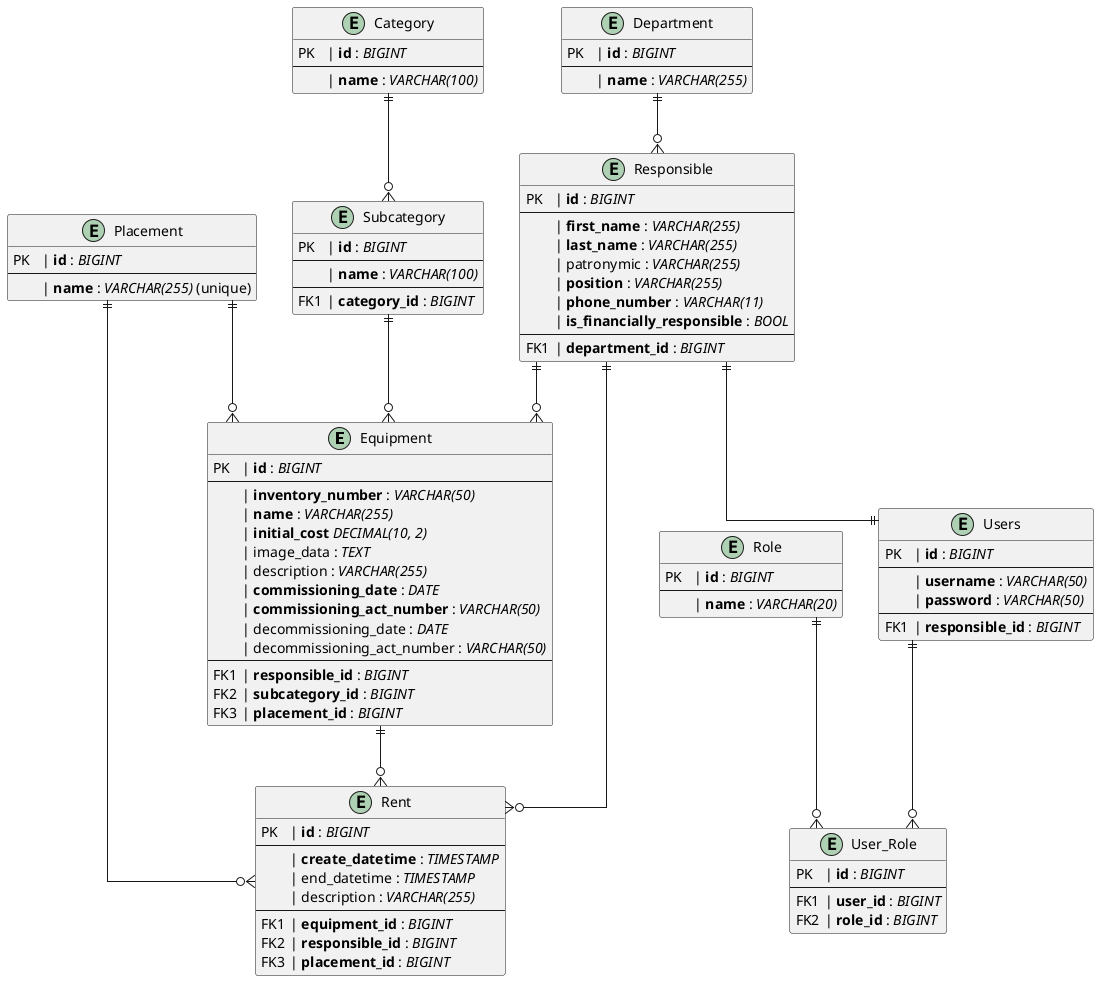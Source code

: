 @startuml
skinparam linetype ortho

'сущности

entity Equipment {
  PK\t| **id** : //BIGINT//
  --
    \t| **inventory_number** : //VARCHAR(50)//
    \t| **name** : //VARCHAR(255)//
    \t| **initial_cost** //DECIMAL(10, 2)//
    \t| image_data : //TEXT//
    \t| description : //VARCHAR(255)//
    \t| **commissioning_date** : //DATE//
    \t| **commissioning_act_number** : //VARCHAR(50)//
    \t| decommissioning_date : //DATE//
    \t| decommissioning_act_number : //VARCHAR(50)//
  --
  FK1\t| **responsible_id** : //BIGINT//
  FK2\t| **subcategory_id** : //BIGINT//
  FK3\t| **placement_id** : //BIGINT//
}

entity Placement {
  PK\t| **id** : //BIGINT//
  --
    \t| **name** : //VARCHAR(255)// (unique)
}

entity Department {
  PK\t| **id** : //BIGINT//
  --
    \t| **name** : //VARCHAR(255)//
}

entity Responsible {
  PK\t| **id** : //BIGINT//
  --
    \t| **first_name** : //VARCHAR(255)//
    \t| **last_name** : //VARCHAR(255)//
    \t| patronymic : //VARCHAR(255)//
    \t| **position** : //VARCHAR(255)//
    \t| **phone_number** : //VARCHAR(11)//
    \t| **is_financially_responsible** : //BOOL//
  --
  FK1\t| **department_id** : //BIGINT//
}

entity Category {
  PK\t| **id** : //BIGINT//
  --
    \t| **name** : //VARCHAR(100)//
}

entity Subcategory {
  PK\t| **id** : //BIGINT//
  --
    \t| **name** : //VARCHAR(100)//
  --
  FK1\t| **category_id** : //BIGINT//
}

entity Rent {
  PK\t| **id** : //BIGINT//
  --
    \t| **create_datetime** : //TIMESTAMP//
    \t| end_datetime : //TIMESTAMP//
    \t| description : //VARCHAR(255)//
  --
  FK1\t| **equipment_id** : //BIGINT//
  FK2\t| **responsible_id** : //BIGINT//
  FK3\t| **placement_id** : //BIGINT//
}

entity Users {
  PK\t| **id** : //BIGINT//
  --
    \t| **username** : //VARCHAR(50)//
    \t| **password** : //VARCHAR(50)//
  --
  FK1\t| **responsible_id** : //BIGINT//
}

entity Role {
  PK\t| **id** : //BIGINT//
  --
    \t| **name** : //VARCHAR(20)//
}

entity User_Role {
  PK\t| **id** : //BIGINT//
  --
  FK1\t| **user_id** : //BIGINT//
  FK2\t| **role_id** : //BIGINT//
}

'relationships

Category    ||--o{ Subcategory
Subcategory ||--o{ Equipment
Equipment   ||--o{ Rent
Responsible ||--o{ Rent
Placement   ||--o{ Equipment
Placement   ||--o{ Rent
Responsible ||--|| Users
Department ||--o{ Responsible
Responsible ||--o{ Equipment

Users ||--o{ User_Role
Role ||--o{ User_Role
@enduml